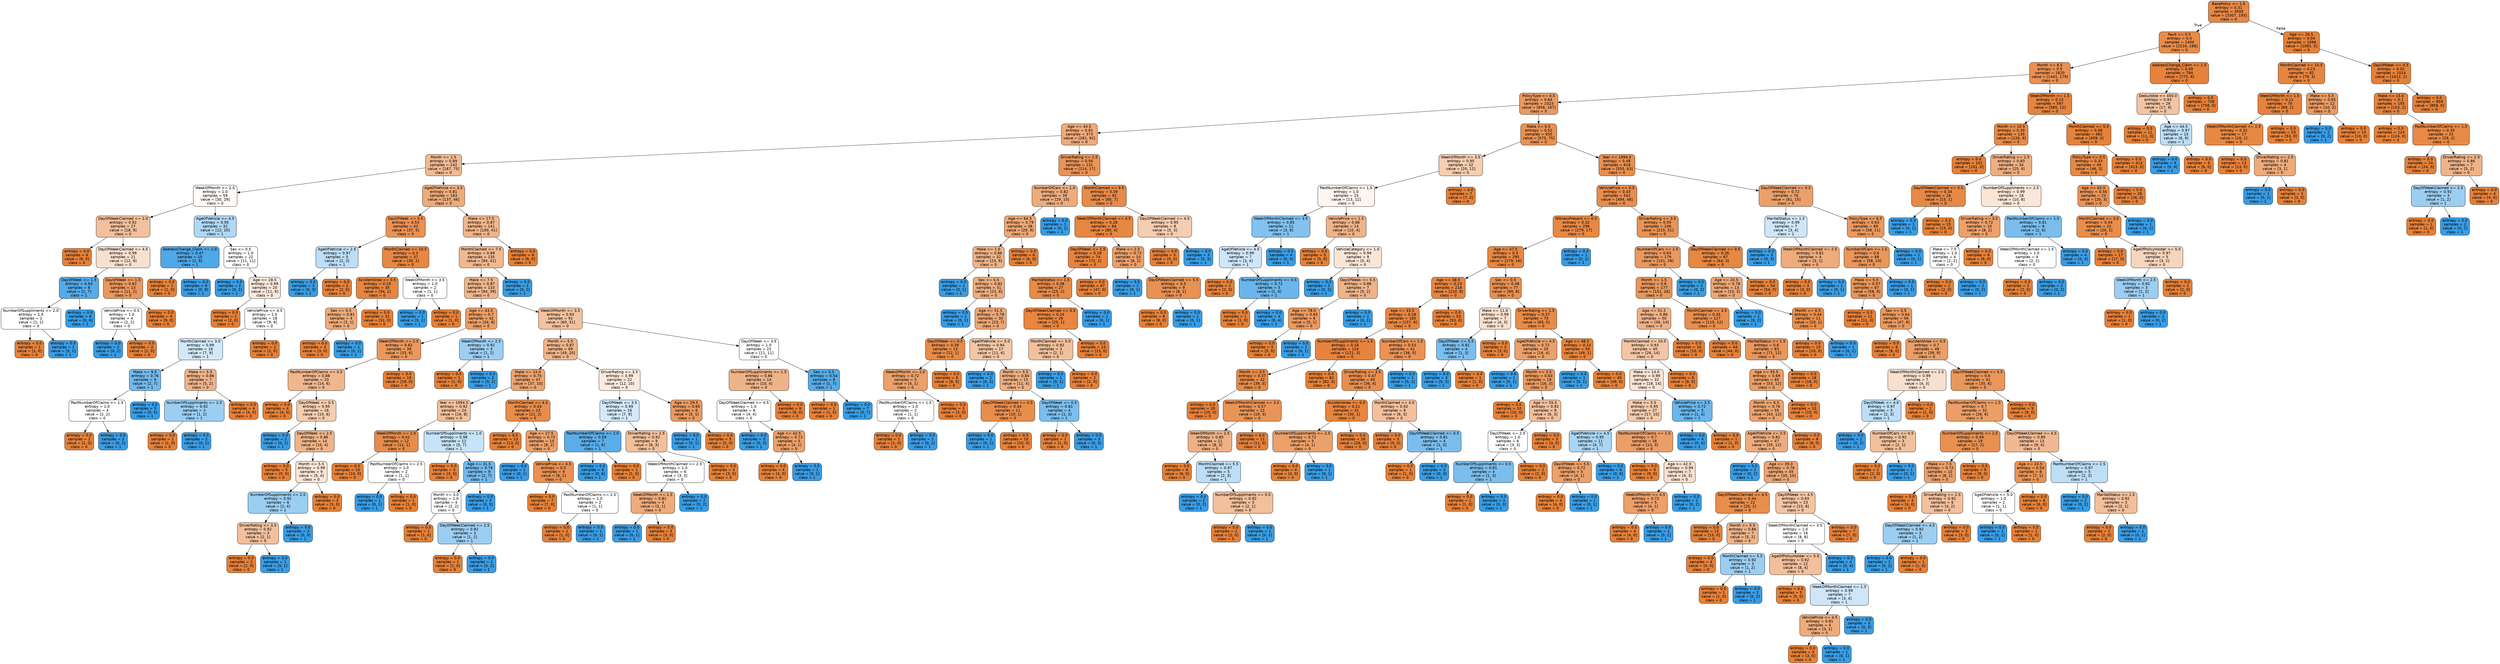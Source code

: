 digraph Tree {
node [shape=box, style="filled, rounded", color="black", fontname=helvetica] ;
edge [fontname=helvetica] ;
0 [label="BasePolicy <= 1.5\nentropy = 0.31\nsamples = 3500\nvalue = [3307, 193]\nclass = 0", fillcolor="#e78845"] ;
1 [label="Fault <= 0.5\nentropy = 0.4\nsamples = 2404\nvalue = [2216, 188]\nclass = 0", fillcolor="#e78c4a"] ;
0 -> 1 [labeldistance=2.5, labelangle=45, headlabel="True"] ;
2 [label="Month <= 8.5\nentropy = 0.5\nsamples = 1620\nvalue = [1441, 179]\nclass = 0", fillcolor="#e89152"] ;
1 -> 2 ;
3 [label="PolicyType <= 0.5\nentropy = 0.64\nsamples = 1023\nvalue = [856, 167]\nclass = 0", fillcolor="#ea9a60"] ;
2 -> 3 ;
4 [label="Age <= 44.5\nentropy = 0.81\nsamples = 373\nvalue = [281, 92]\nclass = 0", fillcolor="#eeaa7a"] ;
3 -> 4 ;
5 [label="Month <= 1.5\nentropy = 0.89\nsamples = 242\nvalue = [167, 75]\nclass = 0", fillcolor="#f1ba92"] ;
4 -> 5 ;
6 [label="WeekOfMonth <= 2.5\nentropy = 1.0\nsamples = 59\nvalue = [30, 29]\nclass = 0", fillcolor="#fefbf8"] ;
5 -> 6 ;
7 [label="DayOfWeekClaimed <= 2.0\nentropy = 0.92\nsamples = 27\nvalue = [18, 9]\nclass = 0", fillcolor="#f2c09c"] ;
6 -> 7 ;
8 [label="entropy = 0.0\nsamples = 6\nvalue = [6, 0]\nclass = 0", fillcolor="#e58139"] ;
7 -> 8 ;
9 [label="DayOfWeekClaimed <= 4.5\nentropy = 0.99\nsamples = 21\nvalue = [12, 9]\nclass = 0", fillcolor="#f8e0ce"] ;
7 -> 9 ;
10 [label="DayOfWeek <= 1.5\nentropy = 0.54\nsamples = 8\nvalue = [1, 7]\nclass = 1", fillcolor="#55abe9"] ;
9 -> 10 ;
11 [label="NumberOfSuppliments <= 2.0\nentropy = 1.0\nsamples = 2\nvalue = [1, 1]\nclass = 0", fillcolor="#ffffff"] ;
10 -> 11 ;
12 [label="entropy = 0.0\nsamples = 1\nvalue = [1, 0]\nclass = 0", fillcolor="#e58139"] ;
11 -> 12 ;
13 [label="entropy = 0.0\nsamples = 1\nvalue = [0, 1]\nclass = 1", fillcolor="#399de5"] ;
11 -> 13 ;
14 [label="entropy = 0.0\nsamples = 6\nvalue = [0, 6]\nclass = 1", fillcolor="#399de5"] ;
10 -> 14 ;
15 [label="DayOfWeek <= 1.5\nentropy = 0.62\nsamples = 13\nvalue = [11, 2]\nclass = 0", fillcolor="#ea985d"] ;
9 -> 15 ;
16 [label="VehiclePrice <= 0.5\nentropy = 1.0\nsamples = 4\nvalue = [2, 2]\nclass = 0", fillcolor="#ffffff"] ;
15 -> 16 ;
17 [label="entropy = 0.0\nsamples = 2\nvalue = [0, 2]\nclass = 1", fillcolor="#399de5"] ;
16 -> 17 ;
18 [label="entropy = 0.0\nsamples = 2\nvalue = [2, 0]\nclass = 0", fillcolor="#e58139"] ;
16 -> 18 ;
19 [label="entropy = 0.0\nsamples = 9\nvalue = [9, 0]\nclass = 0", fillcolor="#e58139"] ;
15 -> 19 ;
20 [label="AgeOfVehicle <= 4.5\nentropy = 0.95\nsamples = 32\nvalue = [12, 20]\nclass = 1", fillcolor="#b0d8f5"] ;
6 -> 20 ;
21 [label="AddressChange_Claim <= 2.0\nentropy = 0.47\nsamples = 10\nvalue = [1, 9]\nclass = 1", fillcolor="#4fa8e8"] ;
20 -> 21 ;
22 [label="entropy = 0.0\nsamples = 1\nvalue = [1, 0]\nclass = 0", fillcolor="#e58139"] ;
21 -> 22 ;
23 [label="entropy = 0.0\nsamples = 9\nvalue = [0, 9]\nclass = 1", fillcolor="#399de5"] ;
21 -> 23 ;
24 [label="Sex <= 0.5\nentropy = 1.0\nsamples = 22\nvalue = [11, 11]\nclass = 0", fillcolor="#ffffff"] ;
20 -> 24 ;
25 [label="entropy = 0.0\nsamples = 2\nvalue = [0, 2]\nclass = 1", fillcolor="#399de5"] ;
24 -> 25 ;
26 [label="Age <= 28.5\nentropy = 0.99\nsamples = 20\nvalue = [11, 9]\nclass = 0", fillcolor="#fae8db"] ;
24 -> 26 ;
27 [label="entropy = 0.0\nsamples = 2\nvalue = [2, 0]\nclass = 0", fillcolor="#e58139"] ;
26 -> 27 ;
28 [label="VehiclePrice <= 4.5\nentropy = 1.0\nsamples = 18\nvalue = [9, 9]\nclass = 0", fillcolor="#ffffff"] ;
26 -> 28 ;
29 [label="MonthClaimed <= 3.0\nentropy = 0.99\nsamples = 16\nvalue = [7, 9]\nclass = 1", fillcolor="#d3e9f9"] ;
28 -> 29 ;
30 [label="Make <= 9.5\nentropy = 0.76\nsamples = 9\nvalue = [2, 7]\nclass = 1", fillcolor="#72b9ec"] ;
29 -> 30 ;
31 [label="PastNumberOfClaims <= 1.5\nentropy = 1.0\nsamples = 4\nvalue = [2, 2]\nclass = 0", fillcolor="#ffffff"] ;
30 -> 31 ;
32 [label="entropy = 0.0\nsamples = 2\nvalue = [2, 0]\nclass = 0", fillcolor="#e58139"] ;
31 -> 32 ;
33 [label="entropy = 0.0\nsamples = 2\nvalue = [0, 2]\nclass = 1", fillcolor="#399de5"] ;
31 -> 33 ;
34 [label="entropy = 0.0\nsamples = 5\nvalue = [0, 5]\nclass = 1", fillcolor="#399de5"] ;
30 -> 34 ;
35 [label="Make <= 5.5\nentropy = 0.86\nsamples = 7\nvalue = [5, 2]\nclass = 0", fillcolor="#efb388"] ;
29 -> 35 ;
36 [label="NumberOfSuppliments <= 2.0\nentropy = 0.92\nsamples = 3\nvalue = [1, 2]\nclass = 1", fillcolor="#9ccef2"] ;
35 -> 36 ;
37 [label="entropy = 0.0\nsamples = 1\nvalue = [1, 0]\nclass = 0", fillcolor="#e58139"] ;
36 -> 37 ;
38 [label="entropy = 0.0\nsamples = 2\nvalue = [0, 2]\nclass = 1", fillcolor="#399de5"] ;
36 -> 38 ;
39 [label="entropy = 0.0\nsamples = 4\nvalue = [4, 0]\nclass = 0", fillcolor="#e58139"] ;
35 -> 39 ;
40 [label="entropy = 0.0\nsamples = 2\nvalue = [2, 0]\nclass = 0", fillcolor="#e58139"] ;
28 -> 40 ;
41 [label="AgeOfVehicle <= 3.5\nentropy = 0.81\nsamples = 183\nvalue = [137, 46]\nclass = 0", fillcolor="#eeab7b"] ;
5 -> 41 ;
42 [label="DayOfWeek <= 0.5\nentropy = 0.53\nsamples = 42\nvalue = [37, 5]\nclass = 0", fillcolor="#e99254"] ;
41 -> 42 ;
43 [label="AgeOfVehicle <= 2.5\nentropy = 0.97\nsamples = 5\nvalue = [2, 3]\nclass = 1", fillcolor="#bddef6"] ;
42 -> 43 ;
44 [label="entropy = 0.0\nsamples = 3\nvalue = [0, 3]\nclass = 1", fillcolor="#399de5"] ;
43 -> 44 ;
45 [label="entropy = 0.0\nsamples = 2\nvalue = [2, 0]\nclass = 0", fillcolor="#e58139"] ;
43 -> 45 ;
46 [label="MonthClaimed <= 10.5\nentropy = 0.3\nsamples = 37\nvalue = [35, 2]\nclass = 0", fillcolor="#e68844"] ;
42 -> 46 ;
47 [label="AccidentArea <= 0.5\nentropy = 0.19\nsamples = 35\nvalue = [34, 1]\nclass = 0", fillcolor="#e6853f"] ;
46 -> 47 ;
48 [label="Sex <= 0.5\nentropy = 0.81\nsamples = 4\nvalue = [3, 1]\nclass = 0", fillcolor="#eeab7b"] ;
47 -> 48 ;
49 [label="entropy = 0.0\nsamples = 3\nvalue = [3, 0]\nclass = 0", fillcolor="#e58139"] ;
48 -> 49 ;
50 [label="entropy = 0.0\nsamples = 1\nvalue = [0, 1]\nclass = 1", fillcolor="#399de5"] ;
48 -> 50 ;
51 [label="entropy = 0.0\nsamples = 31\nvalue = [31, 0]\nclass = 0", fillcolor="#e58139"] ;
47 -> 51 ;
52 [label="WeekOfMonth <= 3.5\nentropy = 1.0\nsamples = 2\nvalue = [1, 1]\nclass = 0", fillcolor="#ffffff"] ;
46 -> 52 ;
53 [label="entropy = 0.0\nsamples = 1\nvalue = [0, 1]\nclass = 1", fillcolor="#399de5"] ;
52 -> 53 ;
54 [label="entropy = 0.0\nsamples = 1\nvalue = [1, 0]\nclass = 0", fillcolor="#e58139"] ;
52 -> 54 ;
55 [label="Make <= 17.5\nentropy = 0.87\nsamples = 141\nvalue = [100, 41]\nclass = 0", fillcolor="#f0b58a"] ;
41 -> 55 ;
56 [label="MonthClaimed <= 7.5\nentropy = 0.89\nsamples = 135\nvalue = [94, 41]\nclass = 0", fillcolor="#f0b88f"] ;
55 -> 56 ;
57 [label="Make <= 7.5\nentropy = 0.87\nsamples = 133\nvalue = [94, 39]\nclass = 0", fillcolor="#f0b58b"] ;
56 -> 57 ;
58 [label="Age <= 43.5\nentropy = 0.7\nsamples = 42\nvalue = [34, 8]\nclass = 0", fillcolor="#eb9f68"] ;
57 -> 58 ;
59 [label="WeekOfMonth <= 2.5\nentropy = 0.62\nsamples = 39\nvalue = [33, 6]\nclass = 0", fillcolor="#ea985d"] ;
58 -> 59 ;
60 [label="PastNumberOfClaims <= 0.5\nentropy = 0.88\nsamples = 20\nvalue = [14, 6]\nclass = 0", fillcolor="#f0b78e"] ;
59 -> 60 ;
61 [label="entropy = 0.0\nsamples = 4\nvalue = [4, 0]\nclass = 0", fillcolor="#e58139"] ;
60 -> 61 ;
62 [label="DayOfWeek <= 0.5\nentropy = 0.95\nsamples = 16\nvalue = [10, 6]\nclass = 0", fillcolor="#f5cdb0"] ;
60 -> 62 ;
63 [label="entropy = 0.0\nsamples = 2\nvalue = [0, 2]\nclass = 1", fillcolor="#399de5"] ;
62 -> 63 ;
64 [label="DayOfWeek <= 2.5\nentropy = 0.86\nsamples = 14\nvalue = [10, 4]\nclass = 0", fillcolor="#efb388"] ;
62 -> 64 ;
65 [label="entropy = 0.0\nsamples = 5\nvalue = [5, 0]\nclass = 0", fillcolor="#e58139"] ;
64 -> 65 ;
66 [label="Month <= 5.5\nentropy = 0.99\nsamples = 9\nvalue = [5, 4]\nclass = 0", fillcolor="#fae6d7"] ;
64 -> 66 ;
67 [label="NumberOfSuppliments <= 2.0\nentropy = 0.92\nsamples = 6\nvalue = [2, 4]\nclass = 1", fillcolor="#9ccef2"] ;
66 -> 67 ;
68 [label="DriverRating <= 3.5\nentropy = 0.92\nsamples = 3\nvalue = [2, 1]\nclass = 0", fillcolor="#f2c09c"] ;
67 -> 68 ;
69 [label="entropy = 0.0\nsamples = 2\nvalue = [2, 0]\nclass = 0", fillcolor="#e58139"] ;
68 -> 69 ;
70 [label="entropy = 0.0\nsamples = 1\nvalue = [0, 1]\nclass = 1", fillcolor="#399de5"] ;
68 -> 70 ;
71 [label="entropy = 0.0\nsamples = 3\nvalue = [0, 3]\nclass = 1", fillcolor="#399de5"] ;
67 -> 71 ;
72 [label="entropy = 0.0\nsamples = 3\nvalue = [3, 0]\nclass = 0", fillcolor="#e58139"] ;
66 -> 72 ;
73 [label="entropy = 0.0\nsamples = 19\nvalue = [19, 0]\nclass = 0", fillcolor="#e58139"] ;
59 -> 73 ;
74 [label="WeekOfMonth <= 2.5\nentropy = 0.92\nsamples = 3\nvalue = [1, 2]\nclass = 1", fillcolor="#9ccef2"] ;
58 -> 74 ;
75 [label="entropy = 0.0\nsamples = 1\nvalue = [1, 0]\nclass = 0", fillcolor="#e58139"] ;
74 -> 75 ;
76 [label="entropy = 0.0\nsamples = 2\nvalue = [0, 2]\nclass = 1", fillcolor="#399de5"] ;
74 -> 76 ;
77 [label="WeekOfMonth <= 3.5\nentropy = 0.93\nsamples = 91\nvalue = [60, 31]\nclass = 0", fillcolor="#f2c29f"] ;
57 -> 77 ;
78 [label="Month <= 5.5\nentropy = 0.87\nsamples = 69\nvalue = [49, 20]\nclass = 0", fillcolor="#f0b48a"] ;
77 -> 78 ;
79 [label="Make <= 14.0\nentropy = 0.75\nsamples = 47\nvalue = [37, 10]\nclass = 0", fillcolor="#eca36f"] ;
78 -> 79 ;
80 [label="Year <= 1994.5\nentropy = 0.92\nsamples = 24\nvalue = [16, 8]\nclass = 0", fillcolor="#f2c09c"] ;
79 -> 80 ;
81 [label="WeekOfMonth <= 2.5\nentropy = 0.41\nsamples = 12\nvalue = [11, 1]\nclass = 0", fillcolor="#e78c4b"] ;
80 -> 81 ;
82 [label="entropy = 0.0\nsamples = 10\nvalue = [10, 0]\nclass = 0", fillcolor="#e58139"] ;
81 -> 82 ;
83 [label="PastNumberOfClaims <= 2.5\nentropy = 1.0\nsamples = 2\nvalue = [1, 1]\nclass = 0", fillcolor="#ffffff"] ;
81 -> 83 ;
84 [label="entropy = 0.0\nsamples = 1\nvalue = [0, 1]\nclass = 1", fillcolor="#399de5"] ;
83 -> 84 ;
85 [label="entropy = 0.0\nsamples = 1\nvalue = [1, 0]\nclass = 0", fillcolor="#e58139"] ;
83 -> 85 ;
86 [label="NumberOfSuppliments <= 1.0\nentropy = 0.98\nsamples = 12\nvalue = [5, 7]\nclass = 1", fillcolor="#c6e3f8"] ;
80 -> 86 ;
87 [label="entropy = 0.0\nsamples = 3\nvalue = [3, 0]\nclass = 0", fillcolor="#e58139"] ;
86 -> 87 ;
88 [label="Age <= 31.5\nentropy = 0.76\nsamples = 9\nvalue = [2, 7]\nclass = 1", fillcolor="#72b9ec"] ;
86 -> 88 ;
89 [label="Month <= 3.0\nentropy = 1.0\nsamples = 4\nvalue = [2, 2]\nclass = 0", fillcolor="#ffffff"] ;
88 -> 89 ;
90 [label="entropy = 0.0\nsamples = 1\nvalue = [1, 0]\nclass = 0", fillcolor="#e58139"] ;
89 -> 90 ;
91 [label="DayOfWeekClaimed <= 2.5\nentropy = 0.92\nsamples = 3\nvalue = [1, 2]\nclass = 1", fillcolor="#9ccef2"] ;
89 -> 91 ;
92 [label="entropy = 0.0\nsamples = 1\nvalue = [1, 0]\nclass = 0", fillcolor="#e58139"] ;
91 -> 92 ;
93 [label="entropy = 0.0\nsamples = 2\nvalue = [0, 2]\nclass = 1", fillcolor="#399de5"] ;
91 -> 93 ;
94 [label="entropy = 0.0\nsamples = 5\nvalue = [0, 5]\nclass = 1", fillcolor="#399de5"] ;
88 -> 94 ;
95 [label="MonthClaimed <= 4.5\nentropy = 0.43\nsamples = 23\nvalue = [21, 2]\nclass = 0", fillcolor="#e78d4c"] ;
79 -> 95 ;
96 [label="entropy = 0.0\nsamples = 13\nvalue = [13, 0]\nclass = 0", fillcolor="#e58139"] ;
95 -> 96 ;
97 [label="Age <= 27.5\nentropy = 0.72\nsamples = 10\nvalue = [8, 2]\nclass = 0", fillcolor="#eca06a"] ;
95 -> 97 ;
98 [label="entropy = 0.0\nsamples = 1\nvalue = [0, 1]\nclass = 1", fillcolor="#399de5"] ;
97 -> 98 ;
99 [label="VehiclePrice <= 4.5\nentropy = 0.5\nsamples = 9\nvalue = [8, 1]\nclass = 0", fillcolor="#e89152"] ;
97 -> 99 ;
100 [label="entropy = 0.0\nsamples = 7\nvalue = [7, 0]\nclass = 0", fillcolor="#e58139"] ;
99 -> 100 ;
101 [label="PastNumberOfClaims <= 2.5\nentropy = 1.0\nsamples = 2\nvalue = [1, 1]\nclass = 0", fillcolor="#ffffff"] ;
99 -> 101 ;
102 [label="entropy = 0.0\nsamples = 1\nvalue = [1, 0]\nclass = 0", fillcolor="#e58139"] ;
101 -> 102 ;
103 [label="entropy = 0.0\nsamples = 1\nvalue = [0, 1]\nclass = 1", fillcolor="#399de5"] ;
101 -> 103 ;
104 [label="DriverRating <= 3.5\nentropy = 0.99\nsamples = 22\nvalue = [12, 10]\nclass = 0", fillcolor="#fbeade"] ;
78 -> 104 ;
105 [label="DayOfWeek <= 3.5\nentropy = 0.99\nsamples = 16\nvalue = [7, 9]\nclass = 1", fillcolor="#d3e9f9"] ;
104 -> 105 ;
106 [label="PastNumberOfClaims <= 2.0\nentropy = 0.59\nsamples = 7\nvalue = [1, 6]\nclass = 1", fillcolor="#5aade9"] ;
105 -> 106 ;
107 [label="entropy = 0.0\nsamples = 6\nvalue = [0, 6]\nclass = 1", fillcolor="#399de5"] ;
106 -> 107 ;
108 [label="entropy = 0.0\nsamples = 1\nvalue = [1, 0]\nclass = 0", fillcolor="#e58139"] ;
106 -> 108 ;
109 [label="DriverRating <= 2.5\nentropy = 0.92\nsamples = 9\nvalue = [6, 3]\nclass = 0", fillcolor="#f2c09c"] ;
105 -> 109 ;
110 [label="WeekOfMonthClaimed <= 2.5\nentropy = 1.0\nsamples = 6\nvalue = [3, 3]\nclass = 0", fillcolor="#ffffff"] ;
109 -> 110 ;
111 [label="WeekOfMonth <= 1.5\nentropy = 0.81\nsamples = 4\nvalue = [3, 1]\nclass = 0", fillcolor="#eeab7b"] ;
110 -> 111 ;
112 [label="entropy = 0.0\nsamples = 1\nvalue = [0, 1]\nclass = 1", fillcolor="#399de5"] ;
111 -> 112 ;
113 [label="entropy = 0.0\nsamples = 3\nvalue = [3, 0]\nclass = 0", fillcolor="#e58139"] ;
111 -> 113 ;
114 [label="entropy = 0.0\nsamples = 2\nvalue = [0, 2]\nclass = 1", fillcolor="#399de5"] ;
110 -> 114 ;
115 [label="entropy = 0.0\nsamples = 3\nvalue = [3, 0]\nclass = 0", fillcolor="#e58139"] ;
109 -> 115 ;
116 [label="Age <= 29.5\nentropy = 0.65\nsamples = 6\nvalue = [5, 1]\nclass = 0", fillcolor="#ea9a61"] ;
104 -> 116 ;
117 [label="entropy = 0.0\nsamples = 1\nvalue = [0, 1]\nclass = 1", fillcolor="#399de5"] ;
116 -> 117 ;
118 [label="entropy = 0.0\nsamples = 5\nvalue = [5, 0]\nclass = 0", fillcolor="#e58139"] ;
116 -> 118 ;
119 [label="DayOfWeek <= 3.5\nentropy = 1.0\nsamples = 22\nvalue = [11, 11]\nclass = 0", fillcolor="#ffffff"] ;
77 -> 119 ;
120 [label="NumberOfSuppliments <= 1.5\nentropy = 0.86\nsamples = 14\nvalue = [10, 4]\nclass = 0", fillcolor="#efb388"] ;
119 -> 120 ;
121 [label="DayOfWeekClaimed <= 4.5\nentropy = 1.0\nsamples = 8\nvalue = [4, 4]\nclass = 0", fillcolor="#ffffff"] ;
120 -> 121 ;
122 [label="entropy = 0.0\nsamples = 3\nvalue = [0, 3]\nclass = 1", fillcolor="#399de5"] ;
121 -> 122 ;
123 [label="Age <= 42.5\nentropy = 0.72\nsamples = 5\nvalue = [4, 1]\nclass = 0", fillcolor="#eca06a"] ;
121 -> 123 ;
124 [label="entropy = 0.0\nsamples = 4\nvalue = [4, 0]\nclass = 0", fillcolor="#e58139"] ;
123 -> 124 ;
125 [label="entropy = 0.0\nsamples = 1\nvalue = [0, 1]\nclass = 1", fillcolor="#399de5"] ;
123 -> 125 ;
126 [label="entropy = 0.0\nsamples = 6\nvalue = [6, 0]\nclass = 0", fillcolor="#e58139"] ;
120 -> 126 ;
127 [label="Sex <= 0.5\nentropy = 0.54\nsamples = 8\nvalue = [1, 7]\nclass = 1", fillcolor="#55abe9"] ;
119 -> 127 ;
128 [label="entropy = 0.0\nsamples = 1\nvalue = [1, 0]\nclass = 0", fillcolor="#e58139"] ;
127 -> 128 ;
129 [label="entropy = 0.0\nsamples = 7\nvalue = [0, 7]\nclass = 1", fillcolor="#399de5"] ;
127 -> 129 ;
130 [label="entropy = 0.0\nsamples = 2\nvalue = [0, 2]\nclass = 1", fillcolor="#399de5"] ;
56 -> 130 ;
131 [label="entropy = 0.0\nsamples = 6\nvalue = [6, 0]\nclass = 0", fillcolor="#e58139"] ;
55 -> 131 ;
132 [label="DriverRating <= 1.5\nentropy = 0.56\nsamples = 131\nvalue = [114, 17]\nclass = 0", fillcolor="#e99457"] ;
4 -> 132 ;
133 [label="NumberOfCars <= 1.0\nentropy = 0.82\nsamples = 39\nvalue = [29, 10]\nclass = 0", fillcolor="#eeac7d"] ;
132 -> 133 ;
134 [label="Age <= 64.5\nentropy = 0.79\nsamples = 38\nvalue = [29, 9]\nclass = 0", fillcolor="#eda876"] ;
133 -> 134 ;
135 [label="Make <= 1.0\nentropy = 0.86\nsamples = 32\nvalue = [23, 9]\nclass = 0", fillcolor="#efb286"] ;
134 -> 135 ;
136 [label="entropy = 0.0\nsamples = 1\nvalue = [0, 1]\nclass = 1", fillcolor="#399de5"] ;
135 -> 136 ;
137 [label="Sex <= 0.5\nentropy = 0.82\nsamples = 31\nvalue = [23, 8]\nclass = 0", fillcolor="#eead7e"] ;
135 -> 137 ;
138 [label="entropy = 0.0\nsamples = 1\nvalue = [0, 1]\nclass = 1", fillcolor="#399de5"] ;
137 -> 138 ;
139 [label="Age <= 51.5\nentropy = 0.78\nsamples = 30\nvalue = [23, 7]\nclass = 0", fillcolor="#eda775"] ;
137 -> 139 ;
140 [label="DayOfWeek <= 0.5\nentropy = 0.39\nsamples = 13\nvalue = [12, 1]\nclass = 0", fillcolor="#e78c49"] ;
139 -> 140 ;
141 [label="WeekOfMonth <= 2.0\nentropy = 0.72\nsamples = 5\nvalue = [4, 1]\nclass = 0", fillcolor="#eca06a"] ;
140 -> 141 ;
142 [label="PastNumberOfClaims <= 1.5\nentropy = 1.0\nsamples = 2\nvalue = [1, 1]\nclass = 0", fillcolor="#ffffff"] ;
141 -> 142 ;
143 [label="entropy = 0.0\nsamples = 1\nvalue = [1, 0]\nclass = 0", fillcolor="#e58139"] ;
142 -> 143 ;
144 [label="entropy = 0.0\nsamples = 1\nvalue = [0, 1]\nclass = 1", fillcolor="#399de5"] ;
142 -> 144 ;
145 [label="entropy = 0.0\nsamples = 3\nvalue = [3, 0]\nclass = 0", fillcolor="#e58139"] ;
141 -> 145 ;
146 [label="entropy = 0.0\nsamples = 8\nvalue = [8, 0]\nclass = 0", fillcolor="#e58139"] ;
140 -> 146 ;
147 [label="AgeOfVehicle <= 5.0\nentropy = 0.94\nsamples = 17\nvalue = [11, 6]\nclass = 0", fillcolor="#f3c6a5"] ;
139 -> 147 ;
148 [label="entropy = 0.0\nsamples = 2\nvalue = [0, 2]\nclass = 1", fillcolor="#399de5"] ;
147 -> 148 ;
149 [label="Month <= 5.5\nentropy = 0.84\nsamples = 15\nvalue = [11, 4]\nclass = 0", fillcolor="#eeaf81"] ;
147 -> 149 ;
150 [label="DayOfWeekClaimed <= 0.5\nentropy = 0.44\nsamples = 11\nvalue = [10, 1]\nclass = 0", fillcolor="#e88e4d"] ;
149 -> 150 ;
151 [label="entropy = 0.0\nsamples = 1\nvalue = [0, 1]\nclass = 1", fillcolor="#399de5"] ;
150 -> 151 ;
152 [label="entropy = 0.0\nsamples = 10\nvalue = [10, 0]\nclass = 0", fillcolor="#e58139"] ;
150 -> 152 ;
153 [label="DayOfWeek <= 0.5\nentropy = 0.81\nsamples = 4\nvalue = [1, 3]\nclass = 1", fillcolor="#7bbeee"] ;
149 -> 153 ;
154 [label="entropy = 0.0\nsamples = 1\nvalue = [1, 0]\nclass = 0", fillcolor="#e58139"] ;
153 -> 154 ;
155 [label="entropy = 0.0\nsamples = 3\nvalue = [0, 3]\nclass = 1", fillcolor="#399de5"] ;
153 -> 155 ;
156 [label="entropy = 0.0\nsamples = 6\nvalue = [6, 0]\nclass = 0", fillcolor="#e58139"] ;
134 -> 156 ;
157 [label="entropy = 0.0\nsamples = 1\nvalue = [0, 1]\nclass = 1", fillcolor="#399de5"] ;
133 -> 157 ;
158 [label="MonthClaimed <= 9.5\nentropy = 0.39\nsamples = 92\nvalue = [85, 7]\nclass = 0", fillcolor="#e78b49"] ;
132 -> 158 ;
159 [label="WeekOfMonthClaimed <= 4.5\nentropy = 0.28\nsamples = 84\nvalue = [80, 4]\nclass = 0", fillcolor="#e68743"] ;
158 -> 159 ;
160 [label="DayOfWeek <= 1.5\nentropy = 0.18\nsamples = 74\nvalue = [72, 2]\nclass = 0", fillcolor="#e6843e"] ;
159 -> 160 ;
161 [label="MaritalStatus <= 1.5\nentropy = 0.38\nsamples = 27\nvalue = [25, 2]\nclass = 0", fillcolor="#e78b49"] ;
160 -> 161 ;
162 [label="DayOfWeekClaimed <= 0.5\nentropy = 0.24\nsamples = 26\nvalue = [25, 1]\nclass = 0", fillcolor="#e68641"] ;
161 -> 162 ;
163 [label="MonthClaimed <= 5.0\nentropy = 0.92\nsamples = 3\nvalue = [2, 1]\nclass = 0", fillcolor="#f2c09c"] ;
162 -> 163 ;
164 [label="entropy = 0.0\nsamples = 1\nvalue = [0, 1]\nclass = 1", fillcolor="#399de5"] ;
163 -> 164 ;
165 [label="entropy = 0.0\nsamples = 2\nvalue = [2, 0]\nclass = 0", fillcolor="#e58139"] ;
163 -> 165 ;
166 [label="entropy = 0.0\nsamples = 23\nvalue = [23, 0]\nclass = 0", fillcolor="#e58139"] ;
162 -> 166 ;
167 [label="entropy = 0.0\nsamples = 1\nvalue = [0, 1]\nclass = 1", fillcolor="#399de5"] ;
161 -> 167 ;
168 [label="entropy = 0.0\nsamples = 47\nvalue = [47, 0]\nclass = 0", fillcolor="#e58139"] ;
160 -> 168 ;
169 [label="Make <= 2.5\nentropy = 0.72\nsamples = 10\nvalue = [8, 2]\nclass = 0", fillcolor="#eca06a"] ;
159 -> 169 ;
170 [label="entropy = 0.0\nsamples = 1\nvalue = [0, 1]\nclass = 1", fillcolor="#399de5"] ;
169 -> 170 ;
171 [label="DayOfWeekClaimed <= 5.5\nentropy = 0.5\nsamples = 9\nvalue = [8, 1]\nclass = 0", fillcolor="#e89152"] ;
169 -> 171 ;
172 [label="entropy = 0.0\nsamples = 8\nvalue = [8, 0]\nclass = 0", fillcolor="#e58139"] ;
171 -> 172 ;
173 [label="entropy = 0.0\nsamples = 1\nvalue = [0, 1]\nclass = 1", fillcolor="#399de5"] ;
171 -> 173 ;
174 [label="DayOfWeekClaimed <= 4.5\nentropy = 0.95\nsamples = 8\nvalue = [5, 3]\nclass = 0", fillcolor="#f5cdb0"] ;
158 -> 174 ;
175 [label="entropy = 0.0\nsamples = 5\nvalue = [5, 0]\nclass = 0", fillcolor="#e58139"] ;
174 -> 175 ;
176 [label="entropy = 0.0\nsamples = 3\nvalue = [0, 3]\nclass = 1", fillcolor="#399de5"] ;
174 -> 176 ;
177 [label="Make <= 0.5\nentropy = 0.52\nsamples = 650\nvalue = [575, 75]\nclass = 0", fillcolor="#e89153"] ;
3 -> 177 ;
178 [label="WeekOfMonth <= 3.5\nentropy = 0.95\nsamples = 32\nvalue = [20, 12]\nclass = 0", fillcolor="#f5cdb0"] ;
177 -> 178 ;
179 [label="PastNumberOfClaims <= 1.5\nentropy = 1.0\nsamples = 25\nvalue = [13, 12]\nclass = 0", fillcolor="#fdf5f0"] ;
178 -> 179 ;
180 [label="WeekOfMonthClaimed <= 3.5\nentropy = 0.85\nsamples = 11\nvalue = [3, 8]\nclass = 1", fillcolor="#83c2ef"] ;
179 -> 180 ;
181 [label="AgeOfVehicle <= 4.5\nentropy = 0.99\nsamples = 7\nvalue = [3, 4]\nclass = 1", fillcolor="#cee6f8"] ;
180 -> 181 ;
182 [label="entropy = 0.0\nsamples = 2\nvalue = [2, 0]\nclass = 0", fillcolor="#e58139"] ;
181 -> 182 ;
183 [label="NumberOfSuppliments <= 0.5\nentropy = 0.72\nsamples = 5\nvalue = [1, 4]\nclass = 1", fillcolor="#6ab6ec"] ;
181 -> 183 ;
184 [label="entropy = 0.0\nsamples = 1\nvalue = [1, 0]\nclass = 0", fillcolor="#e58139"] ;
183 -> 184 ;
185 [label="entropy = 0.0\nsamples = 4\nvalue = [0, 4]\nclass = 1", fillcolor="#399de5"] ;
183 -> 185 ;
186 [label="entropy = 0.0\nsamples = 4\nvalue = [0, 4]\nclass = 1", fillcolor="#399de5"] ;
180 -> 186 ;
187 [label="VehiclePrice <= 1.5\nentropy = 0.86\nsamples = 14\nvalue = [10, 4]\nclass = 0", fillcolor="#efb388"] ;
179 -> 187 ;
188 [label="entropy = 0.0\nsamples = 5\nvalue = [5, 0]\nclass = 0", fillcolor="#e58139"] ;
187 -> 188 ;
189 [label="VehicleCategory <= 1.0\nentropy = 0.99\nsamples = 9\nvalue = [5, 4]\nclass = 0", fillcolor="#fae6d7"] ;
187 -> 189 ;
190 [label="entropy = 0.0\nsamples = 2\nvalue = [0, 2]\nclass = 1", fillcolor="#399de5"] ;
189 -> 190 ;
191 [label="DayOfWeek <= 5.5\nentropy = 0.86\nsamples = 7\nvalue = [5, 2]\nclass = 0", fillcolor="#efb388"] ;
189 -> 191 ;
192 [label="Age <= 78.0\nentropy = 0.65\nsamples = 6\nvalue = [5, 1]\nclass = 0", fillcolor="#ea9a61"] ;
191 -> 192 ;
193 [label="entropy = 0.0\nsamples = 5\nvalue = [5, 0]\nclass = 0", fillcolor="#e58139"] ;
192 -> 193 ;
194 [label="entropy = 0.0\nsamples = 1\nvalue = [0, 1]\nclass = 1", fillcolor="#399de5"] ;
192 -> 194 ;
195 [label="entropy = 0.0\nsamples = 1\nvalue = [0, 1]\nclass = 1", fillcolor="#399de5"] ;
191 -> 195 ;
196 [label="entropy = 0.0\nsamples = 7\nvalue = [7, 0]\nclass = 0", fillcolor="#e58139"] ;
178 -> 196 ;
197 [label="Year <= 1994.5\nentropy = 0.48\nsamples = 618\nvalue = [555, 63]\nclass = 0", fillcolor="#e88f4f"] ;
177 -> 197 ;
198 [label="VehiclePrice <= 0.5\nentropy = 0.43\nsamples = 542\nvalue = [494, 48]\nclass = 0", fillcolor="#e88d4c"] ;
197 -> 198 ;
199 [label="WitnessPresent <= 0.5\nentropy = 0.32\nsamples = 296\nvalue = [279, 17]\nclass = 0", fillcolor="#e78945"] ;
198 -> 199 ;
200 [label="Age <= 47.5\nentropy = 0.3\nsamples = 295\nvalue = [279, 16]\nclass = 0", fillcolor="#e68844"] ;
199 -> 200 ;
201 [label="Age <= 38.5\nentropy = 0.23\nsamples = 218\nvalue = [210, 8]\nclass = 0", fillcolor="#e68641"] ;
200 -> 201 ;
202 [label="Age <= 33.5\nentropy = 0.28\nsamples = 165\nvalue = [157, 8]\nclass = 0", fillcolor="#e68743"] ;
201 -> 202 ;
203 [label="NumberOfSuppliments <= 1.5\nentropy = 0.16\nsamples = 124\nvalue = [121, 3]\nclass = 0", fillcolor="#e6843e"] ;
202 -> 203 ;
204 [label="Month <= 3.5\nentropy = 0.37\nsamples = 42\nvalue = [39, 3]\nclass = 0", fillcolor="#e78b48"] ;
203 -> 204 ;
205 [label="entropy = 0.0\nsamples = 20\nvalue = [20, 0]\nclass = 0", fillcolor="#e58139"] ;
204 -> 205 ;
206 [label="WeekOfMonthClaimed <= 3.5\nentropy = 0.57\nsamples = 22\nvalue = [19, 3]\nclass = 0", fillcolor="#e99558"] ;
204 -> 206 ;
207 [label="WeekOfMonth <= 2.5\nentropy = 0.85\nsamples = 11\nvalue = [8, 3]\nclass = 0", fillcolor="#efb083"] ;
206 -> 207 ;
208 [label="entropy = 0.0\nsamples = 6\nvalue = [6, 0]\nclass = 0", fillcolor="#e58139"] ;
207 -> 208 ;
209 [label="MonthClaimed <= 5.5\nentropy = 0.97\nsamples = 5\nvalue = [2, 3]\nclass = 1", fillcolor="#bddef6"] ;
207 -> 209 ;
210 [label="entropy = 0.0\nsamples = 2\nvalue = [0, 2]\nclass = 1", fillcolor="#399de5"] ;
209 -> 210 ;
211 [label="NumberOfSuppliments <= 0.5\nentropy = 0.92\nsamples = 3\nvalue = [2, 1]\nclass = 0", fillcolor="#f2c09c"] ;
209 -> 211 ;
212 [label="entropy = 0.0\nsamples = 2\nvalue = [2, 0]\nclass = 0", fillcolor="#e58139"] ;
211 -> 212 ;
213 [label="entropy = 0.0\nsamples = 1\nvalue = [0, 1]\nclass = 1", fillcolor="#399de5"] ;
211 -> 213 ;
214 [label="entropy = 0.0\nsamples = 11\nvalue = [11, 0]\nclass = 0", fillcolor="#e58139"] ;
206 -> 214 ;
215 [label="entropy = 0.0\nsamples = 82\nvalue = [82, 0]\nclass = 0", fillcolor="#e58139"] ;
203 -> 215 ;
216 [label="NumberOfCars <= 1.5\nentropy = 0.53\nsamples = 41\nvalue = [36, 5]\nclass = 0", fillcolor="#e99254"] ;
202 -> 216 ;
217 [label="DriverRating <= 3.5\nentropy = 0.47\nsamples = 40\nvalue = [36, 4]\nclass = 0", fillcolor="#e88f4f"] ;
216 -> 217 ;
218 [label="AccidentArea <= 0.5\nentropy = 0.21\nsamples = 31\nvalue = [30, 1]\nclass = 0", fillcolor="#e68540"] ;
217 -> 218 ;
219 [label="NumberOfSuppliments <= 2.5\nentropy = 0.72\nsamples = 5\nvalue = [4, 1]\nclass = 0", fillcolor="#eca06a"] ;
218 -> 219 ;
220 [label="entropy = 0.0\nsamples = 4\nvalue = [4, 0]\nclass = 0", fillcolor="#e58139"] ;
219 -> 220 ;
221 [label="entropy = 0.0\nsamples = 1\nvalue = [0, 1]\nclass = 1", fillcolor="#399de5"] ;
219 -> 221 ;
222 [label="entropy = 0.0\nsamples = 26\nvalue = [26, 0]\nclass = 0", fillcolor="#e58139"] ;
218 -> 222 ;
223 [label="MonthClaimed <= 4.0\nentropy = 0.92\nsamples = 9\nvalue = [6, 3]\nclass = 0", fillcolor="#f2c09c"] ;
217 -> 223 ;
224 [label="entropy = 0.0\nsamples = 5\nvalue = [5, 0]\nclass = 0", fillcolor="#e58139"] ;
223 -> 224 ;
225 [label="DayOfWeekClaimed <= 0.5\nentropy = 0.81\nsamples = 4\nvalue = [1, 3]\nclass = 1", fillcolor="#7bbeee"] ;
223 -> 225 ;
226 [label="entropy = 0.0\nsamples = 1\nvalue = [1, 0]\nclass = 0", fillcolor="#e58139"] ;
225 -> 226 ;
227 [label="entropy = 0.0\nsamples = 3\nvalue = [0, 3]\nclass = 1", fillcolor="#399de5"] ;
225 -> 227 ;
228 [label="entropy = 0.0\nsamples = 1\nvalue = [0, 1]\nclass = 1", fillcolor="#399de5"] ;
216 -> 228 ;
229 [label="entropy = 0.0\nsamples = 53\nvalue = [53, 0]\nclass = 0", fillcolor="#e58139"] ;
201 -> 229 ;
230 [label="Sex <= 0.5\nentropy = 0.48\nsamples = 77\nvalue = [69, 8]\nclass = 0", fillcolor="#e89050"] ;
200 -> 230 ;
231 [label="Make <= 11.0\nentropy = 0.99\nsamples = 7\nvalue = [4, 3]\nclass = 0", fillcolor="#f8e0ce"] ;
230 -> 231 ;
232 [label="DayOfWeek <= 5.5\nentropy = 0.81\nsamples = 4\nvalue = [1, 3]\nclass = 1", fillcolor="#7bbeee"] ;
231 -> 232 ;
233 [label="entropy = 0.0\nsamples = 3\nvalue = [0, 3]\nclass = 1", fillcolor="#399de5"] ;
232 -> 233 ;
234 [label="entropy = 0.0\nsamples = 1\nvalue = [1, 0]\nclass = 0", fillcolor="#e58139"] ;
232 -> 234 ;
235 [label="entropy = 0.0\nsamples = 3\nvalue = [3, 0]\nclass = 0", fillcolor="#e58139"] ;
231 -> 235 ;
236 [label="DriverRating <= 1.5\nentropy = 0.37\nsamples = 70\nvalue = [65, 5]\nclass = 0", fillcolor="#e78b48"] ;
230 -> 236 ;
237 [label="AgeOfVehicle <= 4.5\nentropy = 0.72\nsamples = 20\nvalue = [16, 4]\nclass = 0", fillcolor="#eca06a"] ;
236 -> 237 ;
238 [label="entropy = 0.0\nsamples = 1\nvalue = [0, 1]\nclass = 1", fillcolor="#399de5"] ;
237 -> 238 ;
239 [label="Month <= 3.5\nentropy = 0.63\nsamples = 19\nvalue = [16, 3]\nclass = 0", fillcolor="#ea995e"] ;
237 -> 239 ;
240 [label="entropy = 0.0\nsamples = 10\nvalue = [10, 0]\nclass = 0", fillcolor="#e58139"] ;
239 -> 240 ;
241 [label="Age <= 55.5\nentropy = 0.92\nsamples = 9\nvalue = [6, 3]\nclass = 0", fillcolor="#f2c09c"] ;
239 -> 241 ;
242 [label="DayOfWeek <= 2.5\nentropy = 1.0\nsamples = 6\nvalue = [3, 3]\nclass = 0", fillcolor="#ffffff"] ;
241 -> 242 ;
243 [label="NumberOfSuppliments <= 0.5\nentropy = 0.81\nsamples = 4\nvalue = [1, 3]\nclass = 1", fillcolor="#7bbeee"] ;
242 -> 243 ;
244 [label="entropy = 0.0\nsamples = 1\nvalue = [1, 0]\nclass = 0", fillcolor="#e58139"] ;
243 -> 244 ;
245 [label="entropy = 0.0\nsamples = 3\nvalue = [0, 3]\nclass = 1", fillcolor="#399de5"] ;
243 -> 245 ;
246 [label="entropy = 0.0\nsamples = 2\nvalue = [2, 0]\nclass = 0", fillcolor="#e58139"] ;
242 -> 246 ;
247 [label="entropy = 0.0\nsamples = 3\nvalue = [3, 0]\nclass = 0", fillcolor="#e58139"] ;
241 -> 247 ;
248 [label="Age <= 48.5\nentropy = 0.14\nsamples = 50\nvalue = [49, 1]\nclass = 0", fillcolor="#e6843d"] ;
236 -> 248 ;
249 [label="entropy = 0.0\nsamples = 1\nvalue = [0, 1]\nclass = 1", fillcolor="#399de5"] ;
248 -> 249 ;
250 [label="entropy = 0.0\nsamples = 49\nvalue = [49, 0]\nclass = 0", fillcolor="#e58139"] ;
248 -> 250 ;
251 [label="entropy = 0.0\nsamples = 1\nvalue = [0, 1]\nclass = 1", fillcolor="#399de5"] ;
199 -> 251 ;
252 [label="DriverRating <= 3.5\nentropy = 0.55\nsamples = 246\nvalue = [215, 31]\nclass = 0", fillcolor="#e99356"] ;
198 -> 252 ;
253 [label="NumberOfCars <= 1.5\nentropy = 0.63\nsamples = 179\nvalue = [151, 28]\nclass = 0", fillcolor="#ea985e"] ;
252 -> 253 ;
254 [label="Month <= 1.5\nentropy = 0.6\nsamples = 177\nvalue = [151, 26]\nclass = 0", fillcolor="#e9975b"] ;
253 -> 254 ;
255 [label="Age <= 51.5\nentropy = 0.86\nsamples = 50\nvalue = [36, 14]\nclass = 0", fillcolor="#efb286"] ;
254 -> 255 ;
256 [label="MonthClaimed <= 10.5\nentropy = 0.93\nsamples = 40\nvalue = [26, 14]\nclass = 0", fillcolor="#f3c5a4"] ;
255 -> 256 ;
257 [label="Make <= 14.0\nentropy = 0.99\nsamples = 32\nvalue = [18, 14]\nclass = 0", fillcolor="#f9e3d3"] ;
256 -> 257 ;
258 [label="Make <= 5.5\nentropy = 0.95\nsamples = 27\nvalue = [17, 10]\nclass = 0", fillcolor="#f4cbad"] ;
257 -> 258 ;
259 [label="AgeOfVehicle <= 4.5\nentropy = 0.95\nsamples = 11\nvalue = [4, 7]\nclass = 1", fillcolor="#aad5f4"] ;
258 -> 259 ;
260 [label="DayOfWeek <= 5.5\nentropy = 0.72\nsamples = 5\nvalue = [4, 1]\nclass = 0", fillcolor="#eca06a"] ;
259 -> 260 ;
261 [label="entropy = 0.0\nsamples = 4\nvalue = [4, 0]\nclass = 0", fillcolor="#e58139"] ;
260 -> 261 ;
262 [label="entropy = 0.0\nsamples = 1\nvalue = [0, 1]\nclass = 1", fillcolor="#399de5"] ;
260 -> 262 ;
263 [label="entropy = 0.0\nsamples = 6\nvalue = [0, 6]\nclass = 1", fillcolor="#399de5"] ;
259 -> 263 ;
264 [label="PastNumberOfClaims <= 1.5\nentropy = 0.7\nsamples = 16\nvalue = [13, 3]\nclass = 0", fillcolor="#eb9e67"] ;
258 -> 264 ;
265 [label="entropy = 0.0\nsamples = 9\nvalue = [9, 0]\nclass = 0", fillcolor="#e58139"] ;
264 -> 265 ;
266 [label="Age <= 42.5\nentropy = 0.99\nsamples = 7\nvalue = [4, 3]\nclass = 0", fillcolor="#f8e0ce"] ;
264 -> 266 ;
267 [label="WeekOfMonth <= 4.5\nentropy = 0.72\nsamples = 5\nvalue = [4, 1]\nclass = 0", fillcolor="#eca06a"] ;
266 -> 267 ;
268 [label="entropy = 0.0\nsamples = 4\nvalue = [4, 0]\nclass = 0", fillcolor="#e58139"] ;
267 -> 268 ;
269 [label="entropy = 0.0\nsamples = 1\nvalue = [0, 1]\nclass = 1", fillcolor="#399de5"] ;
267 -> 269 ;
270 [label="entropy = 0.0\nsamples = 2\nvalue = [0, 2]\nclass = 1", fillcolor="#399de5"] ;
266 -> 270 ;
271 [label="VehiclePrice <= 3.5\nentropy = 0.72\nsamples = 5\nvalue = [1, 4]\nclass = 1", fillcolor="#6ab6ec"] ;
257 -> 271 ;
272 [label="entropy = 0.0\nsamples = 4\nvalue = [0, 4]\nclass = 1", fillcolor="#399de5"] ;
271 -> 272 ;
273 [label="entropy = 0.0\nsamples = 1\nvalue = [1, 0]\nclass = 0", fillcolor="#e58139"] ;
271 -> 273 ;
274 [label="entropy = 0.0\nsamples = 8\nvalue = [8, 0]\nclass = 0", fillcolor="#e58139"] ;
256 -> 274 ;
275 [label="entropy = 0.0\nsamples = 10\nvalue = [10, 0]\nclass = 0", fillcolor="#e58139"] ;
255 -> 275 ;
276 [label="MonthClaimed <= 3.5\nentropy = 0.45\nsamples = 127\nvalue = [115, 12]\nclass = 0", fillcolor="#e88e4e"] ;
254 -> 276 ;
277 [label="entropy = 0.0\nsamples = 44\nvalue = [44, 0]\nclass = 0", fillcolor="#e58139"] ;
276 -> 277 ;
278 [label="MaritalStatus <= 1.5\nentropy = 0.6\nsamples = 83\nvalue = [71, 12]\nclass = 0", fillcolor="#e9965a"] ;
276 -> 278 ;
279 [label="Age <= 55.5\nentropy = 0.69\nsamples = 65\nvalue = [53, 12]\nclass = 0", fillcolor="#eb9e66"] ;
278 -> 279 ;
280 [label="Month <= 6.5\nentropy = 0.76\nsamples = 55\nvalue = [43, 12]\nclass = 0", fillcolor="#eca470"] ;
279 -> 280 ;
281 [label="AgeOfVehicle <= 3.5\nentropy = 0.82\nsamples = 47\nvalue = [35, 12]\nclass = 0", fillcolor="#eeac7d"] ;
280 -> 281 ;
282 [label="entropy = 0.0\nsamples = 2\nvalue = [0, 2]\nclass = 1", fillcolor="#399de5"] ;
281 -> 282 ;
283 [label="Age <= 39.0\nentropy = 0.76\nsamples = 45\nvalue = [35, 10]\nclass = 0", fillcolor="#eca572"] ;
281 -> 283 ;
284 [label="DayOfWeekClaimed <= 4.5\nentropy = 0.44\nsamples = 22\nvalue = [20, 2]\nclass = 0", fillcolor="#e88e4d"] ;
283 -> 284 ;
285 [label="entropy = 0.0\nsamples = 15\nvalue = [15, 0]\nclass = 0", fillcolor="#e58139"] ;
284 -> 285 ;
286 [label="Month <= 5.5\nentropy = 0.86\nsamples = 7\nvalue = [5, 2]\nclass = 0", fillcolor="#efb388"] ;
284 -> 286 ;
287 [label="entropy = 0.0\nsamples = 4\nvalue = [4, 0]\nclass = 0", fillcolor="#e58139"] ;
286 -> 287 ;
288 [label="MonthClaimed <= 5.5\nentropy = 0.92\nsamples = 3\nvalue = [1, 2]\nclass = 1", fillcolor="#9ccef2"] ;
286 -> 288 ;
289 [label="entropy = 0.0\nsamples = 1\nvalue = [1, 0]\nclass = 0", fillcolor="#e58139"] ;
288 -> 289 ;
290 [label="entropy = 0.0\nsamples = 2\nvalue = [0, 2]\nclass = 1", fillcolor="#399de5"] ;
288 -> 290 ;
291 [label="DayOfWeek <= 4.5\nentropy = 0.93\nsamples = 23\nvalue = [15, 8]\nclass = 0", fillcolor="#f3c4a3"] ;
283 -> 291 ;
292 [label="WeekOfMonthClaimed <= 3.5\nentropy = 1.0\nsamples = 16\nvalue = [8, 8]\nclass = 0", fillcolor="#ffffff"] ;
291 -> 292 ;
293 [label="AgeOfPolicyHolder <= 5.5\nentropy = 0.92\nsamples = 12\nvalue = [8, 4]\nclass = 0", fillcolor="#f2c09c"] ;
292 -> 293 ;
294 [label="entropy = 0.0\nsamples = 5\nvalue = [5, 0]\nclass = 0", fillcolor="#e58139"] ;
293 -> 294 ;
295 [label="WeekOfMonthClaimed <= 1.5\nentropy = 0.99\nsamples = 7\nvalue = [3, 4]\nclass = 1", fillcolor="#cee6f8"] ;
293 -> 295 ;
296 [label="VehiclePrice <= 4.5\nentropy = 0.81\nsamples = 4\nvalue = [3, 1]\nclass = 0", fillcolor="#eeab7b"] ;
295 -> 296 ;
297 [label="entropy = 0.0\nsamples = 3\nvalue = [3, 0]\nclass = 0", fillcolor="#e58139"] ;
296 -> 297 ;
298 [label="entropy = 0.0\nsamples = 1\nvalue = [0, 1]\nclass = 1", fillcolor="#399de5"] ;
296 -> 298 ;
299 [label="entropy = 0.0\nsamples = 3\nvalue = [0, 3]\nclass = 1", fillcolor="#399de5"] ;
295 -> 299 ;
300 [label="entropy = 0.0\nsamples = 4\nvalue = [0, 4]\nclass = 1", fillcolor="#399de5"] ;
292 -> 300 ;
301 [label="entropy = 0.0\nsamples = 7\nvalue = [7, 0]\nclass = 0", fillcolor="#e58139"] ;
291 -> 301 ;
302 [label="entropy = 0.0\nsamples = 8\nvalue = [8, 0]\nclass = 0", fillcolor="#e58139"] ;
280 -> 302 ;
303 [label="entropy = 0.0\nsamples = 10\nvalue = [10, 0]\nclass = 0", fillcolor="#e58139"] ;
279 -> 303 ;
304 [label="entropy = 0.0\nsamples = 18\nvalue = [18, 0]\nclass = 0", fillcolor="#e58139"] ;
278 -> 304 ;
305 [label="entropy = 0.0\nsamples = 2\nvalue = [0, 2]\nclass = 1", fillcolor="#399de5"] ;
253 -> 305 ;
306 [label="DayOfWeekClaimed <= 0.5\nentropy = 0.26\nsamples = 67\nvalue = [64, 3]\nclass = 0", fillcolor="#e68742"] ;
252 -> 306 ;
307 [label="Age <= 20.5\nentropy = 0.78\nsamples = 13\nvalue = [10, 3]\nclass = 0", fillcolor="#eda774"] ;
306 -> 307 ;
308 [label="entropy = 0.0\nsamples = 2\nvalue = [0, 2]\nclass = 1", fillcolor="#399de5"] ;
307 -> 308 ;
309 [label="Month <= 6.5\nentropy = 0.44\nsamples = 11\nvalue = [10, 1]\nclass = 0", fillcolor="#e88e4d"] ;
307 -> 309 ;
310 [label="entropy = 0.0\nsamples = 10\nvalue = [10, 0]\nclass = 0", fillcolor="#e58139"] ;
309 -> 310 ;
311 [label="entropy = 0.0\nsamples = 1\nvalue = [0, 1]\nclass = 1", fillcolor="#399de5"] ;
309 -> 311 ;
312 [label="entropy = 0.0\nsamples = 54\nvalue = [54, 0]\nclass = 0", fillcolor="#e58139"] ;
306 -> 312 ;
313 [label="DayOfWeekClaimed <= 0.5\nentropy = 0.72\nsamples = 76\nvalue = [61, 15]\nclass = 0", fillcolor="#eba06a"] ;
197 -> 313 ;
314 [label="MaritalStatus <= 1.5\nentropy = 0.99\nsamples = 7\nvalue = [3, 4]\nclass = 1", fillcolor="#cee6f8"] ;
313 -> 314 ;
315 [label="entropy = 0.0\nsamples = 3\nvalue = [0, 3]\nclass = 1", fillcolor="#399de5"] ;
314 -> 315 ;
316 [label="WeekOfMonthClaimed <= 2.5\nentropy = 0.81\nsamples = 4\nvalue = [3, 1]\nclass = 0", fillcolor="#eeab7b"] ;
314 -> 316 ;
317 [label="entropy = 0.0\nsamples = 3\nvalue = [3, 0]\nclass = 0", fillcolor="#e58139"] ;
316 -> 317 ;
318 [label="entropy = 0.0\nsamples = 1\nvalue = [0, 1]\nclass = 1", fillcolor="#399de5"] ;
316 -> 318 ;
319 [label="PolicyType <= 6.5\nentropy = 0.63\nsamples = 69\nvalue = [58, 11]\nclass = 0", fillcolor="#ea995f"] ;
313 -> 319 ;
320 [label="NumberOfCars <= 1.5\nentropy = 0.6\nsamples = 68\nvalue = [58, 10]\nclass = 0", fillcolor="#e9975b"] ;
319 -> 320 ;
321 [label="Make <= 5.5\nentropy = 0.57\nsamples = 67\nvalue = [58, 9]\nclass = 0", fillcolor="#e99558"] ;
320 -> 321 ;
322 [label="entropy = 0.0\nsamples = 11\nvalue = [11, 0]\nclass = 0", fillcolor="#e58139"] ;
321 -> 322 ;
323 [label="Sex <= 0.5\nentropy = 0.64\nsamples = 56\nvalue = [47, 9]\nclass = 0", fillcolor="#ea995f"] ;
321 -> 323 ;
324 [label="entropy = 0.0\nsamples = 8\nvalue = [8, 0]\nclass = 0", fillcolor="#e58139"] ;
323 -> 324 ;
325 [label="AccidentArea <= 0.5\nentropy = 0.7\nsamples = 48\nvalue = [39, 9]\nclass = 0", fillcolor="#eb9e67"] ;
323 -> 325 ;
326 [label="WeekOfMonthClaimed <= 2.5\nentropy = 0.99\nsamples = 7\nvalue = [4, 3]\nclass = 0", fillcolor="#f8e0ce"] ;
325 -> 326 ;
327 [label="DayOfWeek <= 4.0\nentropy = 0.97\nsamples = 5\nvalue = [2, 3]\nclass = 1", fillcolor="#bddef6"] ;
326 -> 327 ;
328 [label="entropy = 0.0\nsamples = 2\nvalue = [0, 2]\nclass = 1", fillcolor="#399de5"] ;
327 -> 328 ;
329 [label="NumberOfCars <= 0.5\nentropy = 0.92\nsamples = 3\nvalue = [2, 1]\nclass = 0", fillcolor="#f2c09c"] ;
327 -> 329 ;
330 [label="entropy = 0.0\nsamples = 2\nvalue = [2, 0]\nclass = 0", fillcolor="#e58139"] ;
329 -> 330 ;
331 [label="entropy = 0.0\nsamples = 1\nvalue = [0, 1]\nclass = 1", fillcolor="#399de5"] ;
329 -> 331 ;
332 [label="entropy = 0.0\nsamples = 2\nvalue = [2, 0]\nclass = 0", fillcolor="#e58139"] ;
326 -> 332 ;
333 [label="DayOfWeekClaimed <= 5.5\nentropy = 0.6\nsamples = 41\nvalue = [35, 6]\nclass = 0", fillcolor="#e9975b"] ;
325 -> 333 ;
334 [label="PastNumberOfClaims <= 1.5\nentropy = 0.7\nsamples = 32\nvalue = [26, 6]\nclass = 0", fillcolor="#eb9e67"] ;
333 -> 334 ;
335 [label="NumberOfSuppliments <= 2.5\nentropy = 0.49\nsamples = 19\nvalue = [17, 2]\nclass = 0", fillcolor="#e89050"] ;
334 -> 335 ;
336 [label="Make <= 7.5\nentropy = 0.72\nsamples = 10\nvalue = [8, 2]\nclass = 0", fillcolor="#eca06a"] ;
335 -> 336 ;
337 [label="entropy = 0.0\nsamples = 4\nvalue = [4, 0]\nclass = 0", fillcolor="#e58139"] ;
336 -> 337 ;
338 [label="DriverRating <= 2.5\nentropy = 0.92\nsamples = 6\nvalue = [4, 2]\nclass = 0", fillcolor="#f2c09c"] ;
336 -> 338 ;
339 [label="DayOfWeekClaimed <= 4.5\nentropy = 0.92\nsamples = 3\nvalue = [1, 2]\nclass = 1", fillcolor="#9ccef2"] ;
338 -> 339 ;
340 [label="entropy = 0.0\nsamples = 2\nvalue = [0, 2]\nclass = 1", fillcolor="#399de5"] ;
339 -> 340 ;
341 [label="entropy = 0.0\nsamples = 1\nvalue = [1, 0]\nclass = 0", fillcolor="#e58139"] ;
339 -> 341 ;
342 [label="entropy = 0.0\nsamples = 3\nvalue = [3, 0]\nclass = 0", fillcolor="#e58139"] ;
338 -> 342 ;
343 [label="entropy = 0.0\nsamples = 9\nvalue = [9, 0]\nclass = 0", fillcolor="#e58139"] ;
335 -> 343 ;
344 [label="DayOfWeekClaimed <= 4.5\nentropy = 0.89\nsamples = 13\nvalue = [9, 4]\nclass = 0", fillcolor="#f1b991"] ;
334 -> 344 ;
345 [label="Age <= 24.5\nentropy = 0.54\nsamples = 8\nvalue = [7, 1]\nclass = 0", fillcolor="#e99355"] ;
344 -> 345 ;
346 [label="AgeOfVehicle <= 5.0\nentropy = 1.0\nsamples = 2\nvalue = [1, 1]\nclass = 0", fillcolor="#ffffff"] ;
345 -> 346 ;
347 [label="entropy = 0.0\nsamples = 1\nvalue = [0, 1]\nclass = 1", fillcolor="#399de5"] ;
346 -> 347 ;
348 [label="entropy = 0.0\nsamples = 1\nvalue = [1, 0]\nclass = 0", fillcolor="#e58139"] ;
346 -> 348 ;
349 [label="entropy = 0.0\nsamples = 6\nvalue = [6, 0]\nclass = 0", fillcolor="#e58139"] ;
345 -> 349 ;
350 [label="PastNumberOfClaims <= 2.5\nentropy = 0.97\nsamples = 5\nvalue = [2, 3]\nclass = 1", fillcolor="#bddef6"] ;
344 -> 350 ;
351 [label="entropy = 0.0\nsamples = 2\nvalue = [0, 2]\nclass = 1", fillcolor="#399de5"] ;
350 -> 351 ;
352 [label="MaritalStatus <= 1.5\nentropy = 0.92\nsamples = 3\nvalue = [2, 1]\nclass = 0", fillcolor="#f2c09c"] ;
350 -> 352 ;
353 [label="entropy = 0.0\nsamples = 2\nvalue = [2, 0]\nclass = 0", fillcolor="#e58139"] ;
352 -> 353 ;
354 [label="entropy = 0.0\nsamples = 1\nvalue = [0, 1]\nclass = 1", fillcolor="#399de5"] ;
352 -> 354 ;
355 [label="entropy = 0.0\nsamples = 9\nvalue = [9, 0]\nclass = 0", fillcolor="#e58139"] ;
333 -> 355 ;
356 [label="entropy = 0.0\nsamples = 1\nvalue = [0, 1]\nclass = 1", fillcolor="#399de5"] ;
320 -> 356 ;
357 [label="entropy = 0.0\nsamples = 1\nvalue = [0, 1]\nclass = 1", fillcolor="#399de5"] ;
319 -> 357 ;
358 [label="WeekOfMonth <= 1.5\nentropy = 0.14\nsamples = 597\nvalue = [585, 12]\nclass = 0", fillcolor="#e6843d"] ;
2 -> 358 ;
359 [label="Month <= 10.5\nentropy = 0.35\nsamples = 135\nvalue = [126, 9]\nclass = 0", fillcolor="#e78a47"] ;
358 -> 359 ;
360 [label="entropy = 0.0\nsamples = 101\nvalue = [101, 0]\nclass = 0", fillcolor="#e58139"] ;
359 -> 360 ;
361 [label="DriverRating <= 2.5\nentropy = 0.83\nsamples = 34\nvalue = [25, 9]\nclass = 0", fillcolor="#eeae80"] ;
359 -> 361 ;
362 [label="DayOfWeekClaimed <= 0.5\nentropy = 0.34\nsamples = 16\nvalue = [15, 1]\nclass = 0", fillcolor="#e78946"] ;
361 -> 362 ;
363 [label="entropy = 0.0\nsamples = 1\nvalue = [0, 1]\nclass = 1", fillcolor="#399de5"] ;
362 -> 363 ;
364 [label="entropy = 0.0\nsamples = 15\nvalue = [15, 0]\nclass = 0", fillcolor="#e58139"] ;
362 -> 364 ;
365 [label="NumberOfSuppliments <= 2.5\nentropy = 0.99\nsamples = 18\nvalue = [10, 8]\nclass = 0", fillcolor="#fae6d7"] ;
361 -> 365 ;
366 [label="DriverRating <= 3.5\nentropy = 0.72\nsamples = 10\nvalue = [8, 2]\nclass = 0", fillcolor="#eca06a"] ;
365 -> 366 ;
367 [label="Make <= 7.5\nentropy = 1.0\nsamples = 4\nvalue = [2, 2]\nclass = 0", fillcolor="#ffffff"] ;
366 -> 367 ;
368 [label="entropy = 0.0\nsamples = 2\nvalue = [2, 0]\nclass = 0", fillcolor="#e58139"] ;
367 -> 368 ;
369 [label="entropy = 0.0\nsamples = 2\nvalue = [0, 2]\nclass = 1", fillcolor="#399de5"] ;
367 -> 369 ;
370 [label="entropy = 0.0\nsamples = 6\nvalue = [6, 0]\nclass = 0", fillcolor="#e58139"] ;
366 -> 370 ;
371 [label="PastNumberOfClaims <= 1.5\nentropy = 0.81\nsamples = 8\nvalue = [2, 6]\nclass = 1", fillcolor="#7bbeee"] ;
365 -> 371 ;
372 [label="WeekOfMonthClaimed <= 1.5\nentropy = 1.0\nsamples = 4\nvalue = [2, 2]\nclass = 0", fillcolor="#ffffff"] ;
371 -> 372 ;
373 [label="entropy = 0.0\nsamples = 2\nvalue = [2, 0]\nclass = 0", fillcolor="#e58139"] ;
372 -> 373 ;
374 [label="entropy = 0.0\nsamples = 2\nvalue = [0, 2]\nclass = 1", fillcolor="#399de5"] ;
372 -> 374 ;
375 [label="entropy = 0.0\nsamples = 4\nvalue = [0, 4]\nclass = 1", fillcolor="#399de5"] ;
371 -> 375 ;
376 [label="MonthClaimed <= 5.0\nentropy = 0.06\nsamples = 462\nvalue = [459, 3]\nclass = 0", fillcolor="#e5823a"] ;
358 -> 376 ;
377 [label="PolicyType <= 0.5\nentropy = 0.33\nsamples = 49\nvalue = [46, 3]\nclass = 0", fillcolor="#e78946"] ;
376 -> 377 ;
378 [label="Age <= 63.0\nentropy = 0.56\nsamples = 23\nvalue = [20, 3]\nclass = 0", fillcolor="#e99457"] ;
377 -> 378 ;
379 [label="MonthClaimed <= 3.0\nentropy = 0.44\nsamples = 22\nvalue = [20, 2]\nclass = 0", fillcolor="#e88e4d"] ;
378 -> 379 ;
380 [label="entropy = 0.0\nsamples = 17\nvalue = [17, 0]\nclass = 0", fillcolor="#e58139"] ;
379 -> 380 ;
381 [label="AgeOfPolicyHolder <= 5.5\nentropy = 0.97\nsamples = 5\nvalue = [3, 2]\nclass = 0", fillcolor="#f6d5bd"] ;
379 -> 381 ;
382 [label="WeekOfMonth <= 2.5\nentropy = 0.92\nsamples = 3\nvalue = [1, 2]\nclass = 1", fillcolor="#9ccef2"] ;
381 -> 382 ;
383 [label="entropy = 0.0\nsamples = 1\nvalue = [1, 0]\nclass = 0", fillcolor="#e58139"] ;
382 -> 383 ;
384 [label="entropy = 0.0\nsamples = 2\nvalue = [0, 2]\nclass = 1", fillcolor="#399de5"] ;
382 -> 384 ;
385 [label="entropy = 0.0\nsamples = 2\nvalue = [2, 0]\nclass = 0", fillcolor="#e58139"] ;
381 -> 385 ;
386 [label="entropy = 0.0\nsamples = 1\nvalue = [0, 1]\nclass = 1", fillcolor="#399de5"] ;
378 -> 386 ;
387 [label="entropy = 0.0\nsamples = 26\nvalue = [26, 0]\nclass = 0", fillcolor="#e58139"] ;
377 -> 387 ;
388 [label="entropy = 0.0\nsamples = 413\nvalue = [413, 0]\nclass = 0", fillcolor="#e58139"] ;
376 -> 388 ;
389 [label="AddressChange_Claim <= 1.5\nentropy = 0.09\nsamples = 784\nvalue = [775, 9]\nclass = 0", fillcolor="#e5823b"] ;
1 -> 389 ;
390 [label="Deductible <= 450.0\nentropy = 0.93\nsamples = 26\nvalue = [17, 9]\nclass = 0", fillcolor="#f3c4a2"] ;
389 -> 390 ;
391 [label="entropy = 0.0\nsamples = 11\nvalue = [11, 0]\nclass = 0", fillcolor="#e58139"] ;
390 -> 391 ;
392 [label="Age <= 44.5\nentropy = 0.97\nsamples = 15\nvalue = [6, 9]\nclass = 1", fillcolor="#bddef6"] ;
390 -> 392 ;
393 [label="entropy = 0.0\nsamples = 9\nvalue = [0, 9]\nclass = 1", fillcolor="#399de5"] ;
392 -> 393 ;
394 [label="entropy = 0.0\nsamples = 6\nvalue = [6, 0]\nclass = 0", fillcolor="#e58139"] ;
392 -> 394 ;
395 [label="entropy = 0.0\nsamples = 758\nvalue = [758, 0]\nclass = 0", fillcolor="#e58139"] ;
389 -> 395 ;
396 [label="Age <= 26.5\nentropy = 0.04\nsamples = 1096\nvalue = [1091, 5]\nclass = 0", fillcolor="#e5823a"] ;
0 -> 396 [labeldistance=2.5, labelangle=-45, headlabel="False"] ;
397 [label="MonthClaimed <= 10.5\nentropy = 0.23\nsamples = 82\nvalue = [79, 3]\nclass = 0", fillcolor="#e68641"] ;
396 -> 397 ;
398 [label="WeekOfMonth <= 1.5\nentropy = 0.11\nsamples = 70\nvalue = [69, 1]\nclass = 0", fillcolor="#e5833c"] ;
397 -> 398 ;
399 [label="WeekOfMonthClaimed <= 2.5\nentropy = 0.32\nsamples = 17\nvalue = [16, 1]\nclass = 0", fillcolor="#e78945"] ;
398 -> 399 ;
400 [label="entropy = 0.0\nsamples = 13\nvalue = [13, 0]\nclass = 0", fillcolor="#e58139"] ;
399 -> 400 ;
401 [label="DriverRating <= 2.5\nentropy = 0.81\nsamples = 4\nvalue = [3, 1]\nclass = 0", fillcolor="#eeab7b"] ;
399 -> 401 ;
402 [label="entropy = 0.0\nsamples = 1\nvalue = [0, 1]\nclass = 1", fillcolor="#399de5"] ;
401 -> 402 ;
403 [label="entropy = 0.0\nsamples = 3\nvalue = [3, 0]\nclass = 0", fillcolor="#e58139"] ;
401 -> 403 ;
404 [label="entropy = 0.0\nsamples = 53\nvalue = [53, 0]\nclass = 0", fillcolor="#e58139"] ;
398 -> 404 ;
405 [label="Make <= 5.5\nentropy = 0.65\nsamples = 12\nvalue = [10, 2]\nclass = 0", fillcolor="#ea9a61"] ;
397 -> 405 ;
406 [label="entropy = 0.0\nsamples = 2\nvalue = [0, 2]\nclass = 1", fillcolor="#399de5"] ;
405 -> 406 ;
407 [label="entropy = 0.0\nsamples = 10\nvalue = [10, 0]\nclass = 0", fillcolor="#e58139"] ;
405 -> 407 ;
408 [label="DayOfWeek <= 0.5\nentropy = 0.02\nsamples = 1014\nvalue = [1012, 2]\nclass = 0", fillcolor="#e58139"] ;
396 -> 408 ;
409 [label="Make <= 15.0\nentropy = 0.1\nsamples = 155\nvalue = [153, 2]\nclass = 0", fillcolor="#e5833c"] ;
408 -> 409 ;
410 [label="entropy = 0.0\nsamples = 124\nvalue = [124, 0]\nclass = 0", fillcolor="#e58139"] ;
409 -> 410 ;
411 [label="PastNumberOfClaims <= 1.5\nentropy = 0.35\nsamples = 31\nvalue = [29, 2]\nclass = 0", fillcolor="#e78a47"] ;
409 -> 411 ;
412 [label="entropy = 0.0\nsamples = 24\nvalue = [24, 0]\nclass = 0", fillcolor="#e58139"] ;
411 -> 412 ;
413 [label="DriverRating <= 2.5\nentropy = 0.86\nsamples = 7\nvalue = [5, 2]\nclass = 0", fillcolor="#efb388"] ;
411 -> 413 ;
414 [label="DayOfWeekClaimed <= 2.5\nentropy = 0.92\nsamples = 3\nvalue = [1, 2]\nclass = 1", fillcolor="#9ccef2"] ;
413 -> 414 ;
415 [label="entropy = 0.0\nsamples = 1\nvalue = [1, 0]\nclass = 0", fillcolor="#e58139"] ;
414 -> 415 ;
416 [label="entropy = 0.0\nsamples = 2\nvalue = [0, 2]\nclass = 1", fillcolor="#399de5"] ;
414 -> 416 ;
417 [label="entropy = 0.0\nsamples = 4\nvalue = [4, 0]\nclass = 0", fillcolor="#e58139"] ;
413 -> 417 ;
418 [label="entropy = 0.0\nsamples = 859\nvalue = [859, 0]\nclass = 0", fillcolor="#e58139"] ;
408 -> 418 ;
}